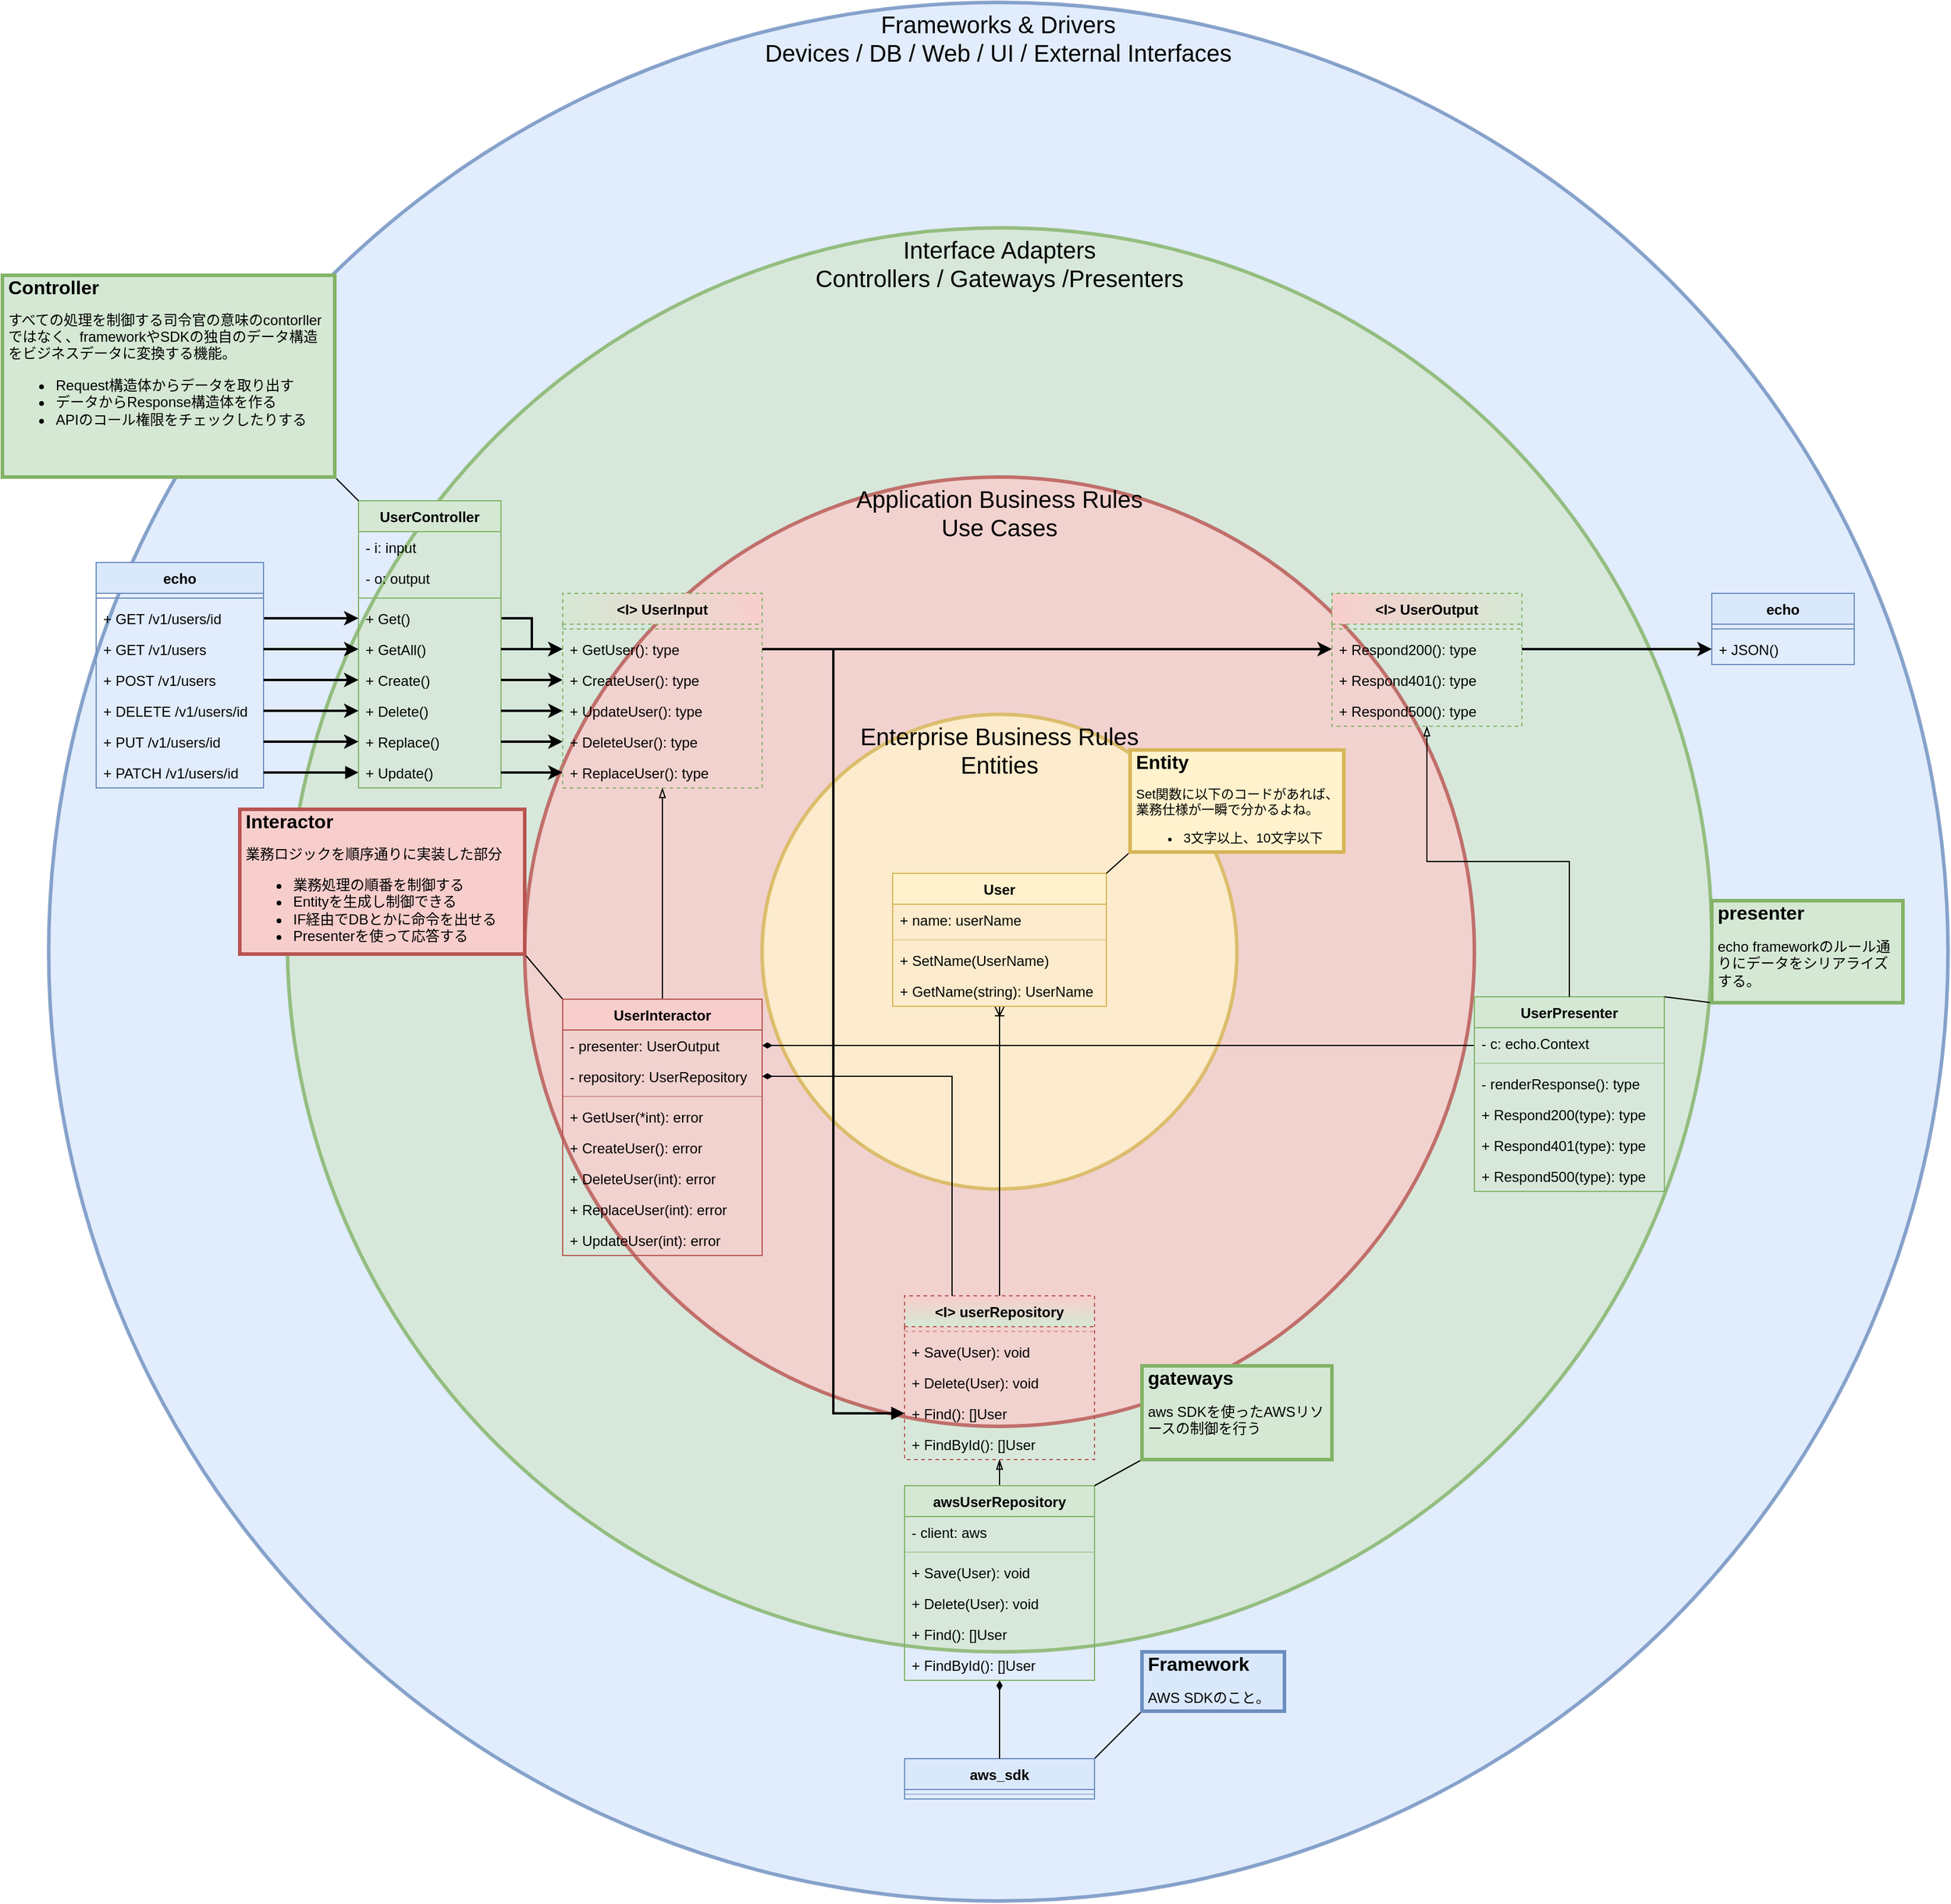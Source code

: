 <mxfile version="20.3.0" type="device"><diagram id="x9Rz-GQghWAQ8cmaq2Ql" name="ページ1"><mxGraphModel dx="3292" dy="2599" grid="1" gridSize="10" guides="1" tooltips="1" connect="1" arrows="1" fold="1" page="1" pageScale="1" pageWidth="827" pageHeight="1169" math="0" shadow="0"><root><mxCell id="0"/><mxCell id="1" parent="0"/><mxCell id="05rT-dvhEbyt8NfSMXL5-1" value="Frameworks &amp;amp; Drivers&lt;br style=&quot;font-size: 20px;&quot;&gt;Devices /&amp;nbsp;DB /&amp;nbsp;Web /&amp;nbsp;UI /&amp;nbsp;External Interfaces" style="ellipse;whiteSpace=wrap;html=1;aspect=fixed;fillColor=#dae8fc;strokeColor=#6c8ebf;perimeterSpacing=1;strokeWidth=3;verticalAlign=top;opacity=80;fontSize=20;" parent="1" vertex="1"><mxGeometry x="-81" y="-200" width="1600" height="1600" as="geometry"/></mxCell><mxCell id="05rT-dvhEbyt8NfSMXL5-3" value="Interface Adapters&lt;br style=&quot;font-size: 20px;&quot;&gt;Controllers /&amp;nbsp;Gateways /Presenters&lt;br style=&quot;font-size: 20px;&quot;&gt;&lt;h1 style=&quot;text-align: left; font-size: 20px;&quot;&gt;&lt;/h1&gt;" style="ellipse;html=1;aspect=fixed;fillColor=#d5e8d4;strokeColor=#82b366;perimeterSpacing=1;strokeWidth=3;verticalAlign=top;opacity=80;fontSize=20;whiteSpace=wrap;" parent="1" vertex="1"><mxGeometry x="120" y="-10" width="1200" height="1200" as="geometry"/></mxCell><mxCell id="05rT-dvhEbyt8NfSMXL5-4" value="Application Business Rules&lt;br style=&quot;font-size: 20px;&quot;&gt;Use Cases" style="ellipse;html=1;aspect=fixed;fillColor=#f8cecc;strokeColor=#b85450;perimeterSpacing=1;strokeWidth=3;verticalAlign=top;opacity=80;fontSize=20;whiteSpace=wrap;" parent="1" vertex="1"><mxGeometry x="320" y="200" width="800" height="800" as="geometry"/></mxCell><mxCell id="05rT-dvhEbyt8NfSMXL5-6" value="Enterprise Business Rules&lt;br style=&quot;font-size: 20px;&quot;&gt;Entities" style="ellipse;html=1;aspect=fixed;fillColor=#fff2cc;strokeColor=#d6b656;perimeterSpacing=1;strokeWidth=3;verticalAlign=top;opacity=80;fontSize=20;whiteSpace=wrap;" parent="1" vertex="1"><mxGeometry x="520" y="400" width="400" height="400" as="geometry"/></mxCell><mxCell id="05rT-dvhEbyt8NfSMXL5-31" style="edgeStyle=orthogonalEdgeStyle;rounded=0;orthogonalLoop=1;jettySize=auto;html=1;exitX=1;exitY=0.5;exitDx=0;exitDy=0;strokeWidth=2;entryX=0;entryY=0.5;entryDx=0;entryDy=0;" parent="1" source="05rT-dvhEbyt8NfSMXL5-76" target="05rT-dvhEbyt8NfSMXL5-87" edge="1"><mxGeometry relative="1" as="geometry"><mxPoint x="360" y="414" as="targetPoint"/></mxGeometry></mxCell><mxCell id="05rT-dvhEbyt8NfSMXL5-11" value="UserController" style="swimlane;fontStyle=1;align=center;verticalAlign=top;childLayout=stackLayout;horizontal=1;startSize=26;horizontalStack=0;resizeParent=1;resizeParentMax=0;resizeLast=0;collapsible=1;marginBottom=0;strokeWidth=1;fillColor=#d5e8d4;strokeColor=#82b366;" parent="1" vertex="1"><mxGeometry x="180" y="220" width="120" height="242" as="geometry"/></mxCell><mxCell id="05rT-dvhEbyt8NfSMXL5-116" value="- i: input" style="text;strokeColor=none;fillColor=none;align=left;verticalAlign=top;spacingLeft=4;spacingRight=4;overflow=hidden;rotatable=0;points=[[0,0.5],[1,0.5]];portConstraint=eastwest;strokeWidth=3;" parent="05rT-dvhEbyt8NfSMXL5-11" vertex="1"><mxGeometry y="26" width="120" height="26" as="geometry"/></mxCell><mxCell id="05rT-dvhEbyt8NfSMXL5-122" value="- o: output" style="text;strokeColor=none;fillColor=none;align=left;verticalAlign=top;spacingLeft=4;spacingRight=4;overflow=hidden;rotatable=0;points=[[0,0.5],[1,0.5]];portConstraint=eastwest;strokeWidth=3;" parent="05rT-dvhEbyt8NfSMXL5-11" vertex="1"><mxGeometry y="52" width="120" height="26" as="geometry"/></mxCell><mxCell id="05rT-dvhEbyt8NfSMXL5-13" value="" style="line;strokeWidth=1;fillColor=none;align=left;verticalAlign=middle;spacingTop=-1;spacingLeft=3;spacingRight=3;rotatable=0;labelPosition=right;points=[];portConstraint=eastwest;strokeColor=inherit;" parent="05rT-dvhEbyt8NfSMXL5-11" vertex="1"><mxGeometry y="78" width="120" height="8" as="geometry"/></mxCell><mxCell id="05rT-dvhEbyt8NfSMXL5-76" value="+ Get()" style="text;strokeColor=none;fillColor=none;align=left;verticalAlign=top;spacingLeft=4;spacingRight=4;overflow=hidden;rotatable=0;points=[[0,0.5],[1,0.5]];portConstraint=eastwest;strokeWidth=3;" parent="05rT-dvhEbyt8NfSMXL5-11" vertex="1"><mxGeometry y="86" width="120" height="26" as="geometry"/></mxCell><mxCell id="05rT-dvhEbyt8NfSMXL5-170" value="+ GetAll()" style="text;strokeColor=none;fillColor=none;align=left;verticalAlign=top;spacingLeft=4;spacingRight=4;overflow=hidden;rotatable=0;points=[[0,0.5],[1,0.5]];portConstraint=eastwest;strokeWidth=3;" parent="05rT-dvhEbyt8NfSMXL5-11" vertex="1"><mxGeometry y="112" width="120" height="26" as="geometry"/></mxCell><mxCell id="05rT-dvhEbyt8NfSMXL5-77" value="+ Create()" style="text;strokeColor=none;fillColor=none;align=left;verticalAlign=top;spacingLeft=4;spacingRight=4;overflow=hidden;rotatable=0;points=[[0,0.5],[1,0.5]];portConstraint=eastwest;strokeWidth=3;" parent="05rT-dvhEbyt8NfSMXL5-11" vertex="1"><mxGeometry y="138" width="120" height="26" as="geometry"/></mxCell><mxCell id="05rT-dvhEbyt8NfSMXL5-161" value="+ Delete()" style="text;strokeColor=none;fillColor=none;align=left;verticalAlign=top;spacingLeft=4;spacingRight=4;overflow=hidden;rotatable=0;points=[[0,0.5],[1,0.5]];portConstraint=eastwest;strokeWidth=3;" parent="05rT-dvhEbyt8NfSMXL5-11" vertex="1"><mxGeometry y="164" width="120" height="26" as="geometry"/></mxCell><mxCell id="05rT-dvhEbyt8NfSMXL5-166" value="+ Replace()" style="text;strokeColor=none;fillColor=none;align=left;verticalAlign=top;spacingLeft=4;spacingRight=4;overflow=hidden;rotatable=0;points=[[0,0.5],[1,0.5]];portConstraint=eastwest;strokeWidth=3;" parent="05rT-dvhEbyt8NfSMXL5-11" vertex="1"><mxGeometry y="190" width="120" height="26" as="geometry"/></mxCell><mxCell id="05rT-dvhEbyt8NfSMXL5-167" value="+ Update()" style="text;strokeColor=none;fillColor=none;align=left;verticalAlign=top;spacingLeft=4;spacingRight=4;overflow=hidden;rotatable=0;points=[[0,0.5],[1,0.5]];portConstraint=eastwest;strokeWidth=3;" parent="05rT-dvhEbyt8NfSMXL5-11" vertex="1"><mxGeometry y="216" width="120" height="26" as="geometry"/></mxCell><mxCell id="05rT-dvhEbyt8NfSMXL5-32" style="edgeStyle=orthogonalEdgeStyle;rounded=0;orthogonalLoop=1;jettySize=auto;html=1;exitX=1;exitY=0.5;exitDx=0;exitDy=0;entryX=0;entryY=0.5;entryDx=0;entryDy=0;strokeWidth=2;" parent="1" source="05rT-dvhEbyt8NfSMXL5-75" target="05rT-dvhEbyt8NfSMXL5-76" edge="1"><mxGeometry relative="1" as="geometry"><mxPoint x="150" y="397" as="targetPoint"/></mxGeometry></mxCell><mxCell id="05rT-dvhEbyt8NfSMXL5-15" value="echo" style="swimlane;fontStyle=1;align=center;verticalAlign=top;childLayout=stackLayout;horizontal=1;startSize=26;horizontalStack=0;resizeParent=1;resizeParentMax=0;resizeLast=0;collapsible=1;marginBottom=0;strokeWidth=1;fillColor=#dae8fc;strokeColor=#6c8ebf;" parent="1" vertex="1"><mxGeometry x="-41" y="272" width="141" height="190" as="geometry"/></mxCell><mxCell id="05rT-dvhEbyt8NfSMXL5-16" value="" style="line;strokeWidth=1;fillColor=none;align=left;verticalAlign=middle;spacingTop=-1;spacingLeft=3;spacingRight=3;rotatable=0;labelPosition=right;points=[];portConstraint=eastwest;strokeColor=inherit;" parent="05rT-dvhEbyt8NfSMXL5-15" vertex="1"><mxGeometry y="26" width="141" height="8" as="geometry"/></mxCell><mxCell id="05rT-dvhEbyt8NfSMXL5-75" value="+ GET /v1/users/id" style="text;align=left;verticalAlign=top;spacingLeft=4;spacingRight=4;overflow=hidden;rotatable=0;points=[[0,0.5],[1,0.5]];portConstraint=eastwest;strokeWidth=3;fillColor=none;" parent="05rT-dvhEbyt8NfSMXL5-15" vertex="1"><mxGeometry y="34" width="141" height="26" as="geometry"/></mxCell><mxCell id="05rT-dvhEbyt8NfSMXL5-169" value="+ GET /v1/users" style="text;strokeColor=none;fillColor=none;align=left;verticalAlign=top;spacingLeft=4;spacingRight=4;overflow=hidden;rotatable=0;points=[[0,0.5],[1,0.5]];portConstraint=eastwest;strokeWidth=3;" parent="05rT-dvhEbyt8NfSMXL5-15" vertex="1"><mxGeometry y="60" width="141" height="26" as="geometry"/></mxCell><mxCell id="05rT-dvhEbyt8NfSMXL5-172" value="+ POST /v1/users" style="text;strokeColor=none;fillColor=none;align=left;verticalAlign=top;spacingLeft=4;spacingRight=4;overflow=hidden;rotatable=0;points=[[0,0.5],[1,0.5]];portConstraint=eastwest;strokeWidth=3;" parent="05rT-dvhEbyt8NfSMXL5-15" vertex="1"><mxGeometry y="86" width="141" height="26" as="geometry"/></mxCell><mxCell id="05rT-dvhEbyt8NfSMXL5-175" value="+ DELETE /v1/users/id" style="text;strokeColor=none;fillColor=none;align=left;verticalAlign=top;spacingLeft=4;spacingRight=4;overflow=hidden;rotatable=0;points=[[0,0.5],[1,0.5]];portConstraint=eastwest;strokeWidth=3;" parent="05rT-dvhEbyt8NfSMXL5-15" vertex="1"><mxGeometry y="112" width="141" height="26" as="geometry"/></mxCell><mxCell id="05rT-dvhEbyt8NfSMXL5-168" value="+ PUT /v1/users/id" style="text;strokeColor=none;fillColor=none;align=left;verticalAlign=top;spacingLeft=4;spacingRight=4;overflow=hidden;rotatable=0;points=[[0,0.5],[1,0.5]];portConstraint=eastwest;strokeWidth=3;" parent="05rT-dvhEbyt8NfSMXL5-15" vertex="1"><mxGeometry y="138" width="141" height="26" as="geometry"/></mxCell><mxCell id="05rT-dvhEbyt8NfSMXL5-74" value="+ PATCH /v1/users/id" style="text;strokeColor=none;fillColor=none;align=left;verticalAlign=top;spacingLeft=4;spacingRight=4;overflow=hidden;rotatable=0;points=[[0,0.5],[1,0.5]];portConstraint=eastwest;strokeWidth=3;" parent="05rT-dvhEbyt8NfSMXL5-15" vertex="1"><mxGeometry y="164" width="141" height="26" as="geometry"/></mxCell><mxCell id="96Ly3cICWWFecaVABTzH-3" style="edgeStyle=orthogonalEdgeStyle;rounded=0;orthogonalLoop=1;jettySize=auto;html=1;fontSize=12;endArrow=none;endFill=0;startArrow=ERoneToMany;startFill=0;" edge="1" parent="1" source="05rT-dvhEbyt8NfSMXL5-33" target="05rT-dvhEbyt8NfSMXL5-110"><mxGeometry relative="1" as="geometry"/></mxCell><mxCell id="05rT-dvhEbyt8NfSMXL5-33" value="User" style="swimlane;fontStyle=1;align=center;verticalAlign=top;childLayout=stackLayout;horizontal=1;startSize=26;horizontalStack=0;resizeParent=1;resizeParentMax=0;resizeLast=0;collapsible=1;marginBottom=0;strokeWidth=1;fillColor=#fff2cc;strokeColor=#d6b656;" parent="1" vertex="1"><mxGeometry x="630" y="534" width="180" height="112" as="geometry"/></mxCell><mxCell id="05rT-dvhEbyt8NfSMXL5-34" value="+ name: userName" style="text;strokeColor=none;fillColor=none;align=left;verticalAlign=top;spacingLeft=4;spacingRight=4;overflow=hidden;rotatable=0;points=[[0,0.5],[1,0.5]];portConstraint=eastwest;strokeWidth=3;opacity=50;" parent="05rT-dvhEbyt8NfSMXL5-33" vertex="1"><mxGeometry y="26" width="180" height="26" as="geometry"/></mxCell><mxCell id="05rT-dvhEbyt8NfSMXL5-36" value="" style="line;strokeWidth=1;fillColor=none;align=left;verticalAlign=middle;spacingTop=-1;spacingLeft=3;spacingRight=3;rotatable=0;labelPosition=right;points=[];portConstraint=eastwest;strokeColor=inherit;opacity=50;" parent="05rT-dvhEbyt8NfSMXL5-33" vertex="1"><mxGeometry y="52" width="180" height="8" as="geometry"/></mxCell><mxCell id="05rT-dvhEbyt8NfSMXL5-37" value="+ SetName(UserName)" style="text;strokeColor=none;fillColor=none;align=left;verticalAlign=top;spacingLeft=4;spacingRight=4;overflow=hidden;rotatable=0;points=[[0,0.5],[1,0.5]];portConstraint=eastwest;strokeWidth=3;opacity=50;" parent="05rT-dvhEbyt8NfSMXL5-33" vertex="1"><mxGeometry y="60" width="180" height="26" as="geometry"/></mxCell><mxCell id="05rT-dvhEbyt8NfSMXL5-38" value="+ GetName(string): UserName" style="text;strokeColor=none;fillColor=none;align=left;verticalAlign=top;spacingLeft=4;spacingRight=4;overflow=hidden;rotatable=0;points=[[0,0.5],[1,0.5]];portConstraint=eastwest;strokeWidth=3;opacity=50;" parent="05rT-dvhEbyt8NfSMXL5-33" vertex="1"><mxGeometry y="86" width="180" height="26" as="geometry"/></mxCell><mxCell id="05rT-dvhEbyt8NfSMXL5-231" style="edgeStyle=none;rounded=0;orthogonalLoop=1;jettySize=auto;html=1;exitX=1;exitY=0;exitDx=0;exitDy=0;entryX=0;entryY=1;entryDx=0;entryDy=0;strokeWidth=1;startArrow=none;startFill=0;endArrow=none;endFill=0;" parent="1" source="05rT-dvhEbyt8NfSMXL5-48" target="05rT-dvhEbyt8NfSMXL5-230" edge="1"><mxGeometry relative="1" as="geometry"/></mxCell><mxCell id="05rT-dvhEbyt8NfSMXL5-48" value="aws_sdk" style="swimlane;fontStyle=1;align=center;verticalAlign=top;childLayout=stackLayout;horizontal=1;startSize=26;horizontalStack=0;resizeParent=1;resizeParentMax=0;resizeLast=0;collapsible=1;marginBottom=0;strokeWidth=1;fillColor=#dae8fc;strokeColor=#6c8ebf;" parent="1" vertex="1"><mxGeometry x="640" y="1280" width="160" height="34" as="geometry"/></mxCell><mxCell id="05rT-dvhEbyt8NfSMXL5-49" value="" style="line;strokeWidth=1;fillColor=none;align=left;verticalAlign=middle;spacingTop=-1;spacingLeft=3;spacingRight=3;rotatable=0;labelPosition=right;points=[];portConstraint=eastwest;strokeColor=inherit;opacity=50;" parent="05rT-dvhEbyt8NfSMXL5-48" vertex="1"><mxGeometry y="26" width="160" height="8" as="geometry"/></mxCell><mxCell id="05rT-dvhEbyt8NfSMXL5-70" value="" style="edgeStyle=orthogonalEdgeStyle;rounded=0;orthogonalLoop=1;jettySize=auto;html=1;exitX=0;exitY=0.25;exitDx=0;exitDy=0;strokeWidth=1;endArrow=diamondThin;endFill=1;entryX=1;entryY=0.5;entryDx=0;entryDy=0;" parent="1" source="05rT-dvhEbyt8NfSMXL5-65" target="05rT-dvhEbyt8NfSMXL5-100" edge="1"><mxGeometry relative="1" as="geometry"><mxPoint x="518.5" y="669.029" as="targetPoint"/></mxGeometry></mxCell><mxCell id="05rT-dvhEbyt8NfSMXL5-65" value="UserPresenter" style="swimlane;fontStyle=1;align=center;verticalAlign=top;childLayout=stackLayout;horizontal=1;startSize=26;horizontalStack=0;resizeParent=1;resizeParentMax=0;resizeLast=0;collapsible=1;marginBottom=0;strokeWidth=1;fillColor=#d5e8d4;strokeColor=#82b366;" parent="1" vertex="1"><mxGeometry x="1120" y="638" width="160" height="164" as="geometry"><mxRectangle x="360" y="546" width="120" height="30" as="alternateBounds"/></mxGeometry></mxCell><mxCell id="05rT-dvhEbyt8NfSMXL5-134" value="- c: echo.Context" style="text;strokeColor=none;fillColor=none;align=left;verticalAlign=top;spacingLeft=4;spacingRight=4;overflow=hidden;rotatable=0;points=[[0,0.5],[1,0.5]];portConstraint=eastwest;dashed=1;strokeWidth=3;opacity=50;" parent="05rT-dvhEbyt8NfSMXL5-65" vertex="1"><mxGeometry y="26" width="160" height="26" as="geometry"/></mxCell><mxCell id="05rT-dvhEbyt8NfSMXL5-67" value="" style="line;strokeWidth=1;fillColor=none;align=left;verticalAlign=middle;spacingTop=-1;spacingLeft=3;spacingRight=3;rotatable=0;labelPosition=right;points=[];portConstraint=eastwest;strokeColor=inherit;opacity=50;" parent="05rT-dvhEbyt8NfSMXL5-65" vertex="1"><mxGeometry y="52" width="160" height="8" as="geometry"/></mxCell><mxCell id="05rT-dvhEbyt8NfSMXL5-135" value="- renderResponse(): type" style="text;strokeColor=none;fillColor=none;align=left;verticalAlign=top;spacingLeft=4;spacingRight=4;overflow=hidden;rotatable=0;points=[[0,0.5],[1,0.5]];portConstraint=eastwest;dashed=1;strokeWidth=3;opacity=50;" parent="05rT-dvhEbyt8NfSMXL5-65" vertex="1"><mxGeometry y="60" width="160" height="26" as="geometry"/></mxCell><mxCell id="05rT-dvhEbyt8NfSMXL5-68" value="+ Respond200(type): type" style="text;strokeColor=none;fillColor=none;align=left;verticalAlign=top;spacingLeft=4;spacingRight=4;overflow=hidden;rotatable=0;points=[[0,0.5],[1,0.5]];portConstraint=eastwest;strokeWidth=3;opacity=50;" parent="05rT-dvhEbyt8NfSMXL5-65" vertex="1"><mxGeometry y="86" width="160" height="26" as="geometry"/></mxCell><mxCell id="05rT-dvhEbyt8NfSMXL5-126" value="+ Respond401(type): type" style="text;strokeColor=none;fillColor=none;align=left;verticalAlign=top;spacingLeft=4;spacingRight=4;overflow=hidden;rotatable=0;points=[[0,0.5],[1,0.5]];portConstraint=eastwest;strokeWidth=3;opacity=50;" parent="05rT-dvhEbyt8NfSMXL5-65" vertex="1"><mxGeometry y="112" width="160" height="26" as="geometry"/></mxCell><mxCell id="05rT-dvhEbyt8NfSMXL5-127" value="+ Respond500(type): type" style="text;strokeColor=none;fillColor=none;align=left;verticalAlign=top;spacingLeft=4;spacingRight=4;overflow=hidden;rotatable=0;points=[[0,0.5],[1,0.5]];portConstraint=eastwest;strokeWidth=3;opacity=50;" parent="05rT-dvhEbyt8NfSMXL5-65" vertex="1"><mxGeometry y="138" width="160" height="26" as="geometry"/></mxCell><mxCell id="05rT-dvhEbyt8NfSMXL5-78" style="edgeStyle=orthogonalEdgeStyle;rounded=0;orthogonalLoop=1;jettySize=auto;html=1;exitX=1;exitY=0.5;exitDx=0;exitDy=0;strokeWidth=2;endArrow=block;endFill=1;entryX=0;entryY=0.5;entryDx=0;entryDy=0;" parent="1" source="05rT-dvhEbyt8NfSMXL5-74" target="05rT-dvhEbyt8NfSMXL5-167" edge="1"><mxGeometry relative="1" as="geometry"><mxPoint x="150" y="423" as="targetPoint"/></mxGeometry></mxCell><mxCell id="05rT-dvhEbyt8NfSMXL5-80" style="edgeStyle=orthogonalEdgeStyle;rounded=0;orthogonalLoop=1;jettySize=auto;html=1;exitX=1;exitY=0.5;exitDx=0;exitDy=0;entryX=0;entryY=0.5;entryDx=0;entryDy=0;strokeWidth=2;endArrow=classic;endFill=1;" parent="1" source="05rT-dvhEbyt8NfSMXL5-166" target="05rT-dvhEbyt8NfSMXL5-89" edge="1"><mxGeometry relative="1" as="geometry"><mxPoint x="360" y="414" as="targetPoint"/></mxGeometry></mxCell><mxCell id="05rT-dvhEbyt8NfSMXL5-109" value="" style="edgeStyle=orthogonalEdgeStyle;rounded=0;orthogonalLoop=1;jettySize=auto;html=1;exitX=0.5;exitY=1;exitDx=0;exitDy=0;entryX=0.5;entryY=0;entryDx=0;entryDy=0;strokeWidth=1;endArrow=none;endFill=0;startArrow=blockThin;startFill=0;" parent="1" source="05rT-dvhEbyt8NfSMXL5-84" target="05rT-dvhEbyt8NfSMXL5-94" edge="1"><mxGeometry relative="1" as="geometry"/></mxCell><mxCell id="05rT-dvhEbyt8NfSMXL5-84" value="&lt;I&gt; UserInput" style="swimlane;fontStyle=1;align=center;verticalAlign=top;childLayout=stackLayout;horizontal=1;startSize=26;horizontalStack=0;resizeParent=1;resizeParentMax=0;resizeLast=0;collapsible=1;marginBottom=0;dashed=1;strokeColor=#82b366;strokeWidth=1;fillColor=#d5e8d4;gradientColor=#F8CECC;swimlaneFillColor=none;gradientDirection=east;glass=0;swimlaneLine=1;" parent="1" vertex="1"><mxGeometry x="352" y="298" width="168" height="164" as="geometry"/></mxCell><mxCell id="05rT-dvhEbyt8NfSMXL5-86" value="" style="line;strokeWidth=1;fillColor=none;align=left;verticalAlign=middle;spacingTop=-1;spacingLeft=3;spacingRight=3;rotatable=0;labelPosition=right;points=[];portConstraint=eastwest;strokeColor=inherit;dashed=1;" parent="05rT-dvhEbyt8NfSMXL5-84" vertex="1"><mxGeometry y="26" width="168" height="8" as="geometry"/></mxCell><mxCell id="05rT-dvhEbyt8NfSMXL5-87" value="+ GetUser(): type" style="text;strokeColor=none;fillColor=none;align=left;verticalAlign=top;spacingLeft=4;spacingRight=4;overflow=hidden;rotatable=0;points=[[0,0.5],[1,0.5]];portConstraint=eastwest;dashed=1;strokeWidth=3;" parent="05rT-dvhEbyt8NfSMXL5-84" vertex="1"><mxGeometry y="34" width="168" height="26" as="geometry"/></mxCell><mxCell id="05rT-dvhEbyt8NfSMXL5-207" value="+ CreateUser(): type" style="text;strokeColor=none;fillColor=none;align=left;verticalAlign=top;spacingLeft=4;spacingRight=4;overflow=hidden;rotatable=0;points=[[0,0.5],[1,0.5]];portConstraint=eastwest;dashed=1;strokeWidth=3;" parent="05rT-dvhEbyt8NfSMXL5-84" vertex="1"><mxGeometry y="60" width="168" height="26" as="geometry"/></mxCell><mxCell id="05rT-dvhEbyt8NfSMXL5-88" value="+ UpdateUser(): type" style="text;strokeColor=none;fillColor=none;align=left;verticalAlign=top;spacingLeft=4;spacingRight=4;overflow=hidden;rotatable=0;points=[[0,0.5],[1,0.5]];portConstraint=eastwest;dashed=1;strokeWidth=3;" parent="05rT-dvhEbyt8NfSMXL5-84" vertex="1"><mxGeometry y="86" width="168" height="26" as="geometry"/></mxCell><mxCell id="05rT-dvhEbyt8NfSMXL5-89" value="+ DeleteUser(): type" style="text;strokeColor=none;fillColor=none;align=left;verticalAlign=top;spacingLeft=4;spacingRight=4;overflow=hidden;rotatable=0;points=[[0,0.5],[1,0.5]];portConstraint=eastwest;dashed=1;strokeWidth=3;" parent="05rT-dvhEbyt8NfSMXL5-84" vertex="1"><mxGeometry y="112" width="168" height="26" as="geometry"/></mxCell><mxCell id="05rT-dvhEbyt8NfSMXL5-90" value="+ ReplaceUser(): type" style="text;strokeColor=none;fillColor=none;align=left;verticalAlign=top;spacingLeft=4;spacingRight=4;overflow=hidden;rotatable=0;points=[[0,0.5],[1,0.5]];portConstraint=eastwest;dashed=1;strokeWidth=3;" parent="05rT-dvhEbyt8NfSMXL5-84" vertex="1"><mxGeometry y="138" width="168" height="26" as="geometry"/></mxCell><mxCell id="05rT-dvhEbyt8NfSMXL5-227" style="edgeStyle=none;rounded=0;orthogonalLoop=1;jettySize=auto;html=1;exitX=0;exitY=0;exitDx=0;exitDy=0;strokeWidth=1;startArrow=none;startFill=0;endArrow=none;endFill=0;entryX=1;entryY=1;entryDx=0;entryDy=0;" parent="1" source="05rT-dvhEbyt8NfSMXL5-94" target="05rT-dvhEbyt8NfSMXL5-226" edge="1"><mxGeometry relative="1" as="geometry"/></mxCell><mxCell id="05rT-dvhEbyt8NfSMXL5-94" value="UserInteractor" style="swimlane;fontStyle=1;align=center;verticalAlign=top;childLayout=stackLayout;horizontal=1;startSize=26;horizontalStack=0;resizeParent=1;resizeParentMax=0;resizeLast=0;collapsible=1;marginBottom=0;strokeColor=#b85450;strokeWidth=1;fillColor=#f8cecc;" parent="1" vertex="1"><mxGeometry x="352" y="640" width="168" height="216" as="geometry"/></mxCell><mxCell id="05rT-dvhEbyt8NfSMXL5-100" value="- presenter: UserOutput" style="text;strokeColor=none;fillColor=none;align=left;verticalAlign=top;spacingLeft=4;spacingRight=4;overflow=hidden;rotatable=0;points=[[0,0.5],[1,0.5]];portConstraint=eastwest;dashed=1;strokeWidth=3;opacity=50;" parent="05rT-dvhEbyt8NfSMXL5-94" vertex="1"><mxGeometry y="26" width="168" height="26" as="geometry"/></mxCell><mxCell id="05rT-dvhEbyt8NfSMXL5-186" value="- repository: UserRepository" style="text;strokeColor=none;fillColor=none;align=left;verticalAlign=top;spacingLeft=4;spacingRight=4;overflow=hidden;rotatable=0;points=[[0,0.5],[1,0.5]];portConstraint=eastwest;dashed=1;strokeWidth=3;opacity=50;" parent="05rT-dvhEbyt8NfSMXL5-94" vertex="1"><mxGeometry y="52" width="168" height="26" as="geometry"/></mxCell><mxCell id="05rT-dvhEbyt8NfSMXL5-95" value="" style="line;strokeWidth=1;fillColor=none;align=left;verticalAlign=middle;spacingTop=-1;spacingLeft=3;spacingRight=3;rotatable=0;labelPosition=right;points=[];portConstraint=eastwest;strokeColor=inherit;opacity=50;" parent="05rT-dvhEbyt8NfSMXL5-94" vertex="1"><mxGeometry y="78" width="168" height="8" as="geometry"/></mxCell><mxCell id="05rT-dvhEbyt8NfSMXL5-96" value="+ GetUser(*int): error" style="text;strokeColor=none;fillColor=none;align=left;verticalAlign=top;spacingLeft=4;spacingRight=4;overflow=hidden;rotatable=0;points=[[0,0.5],[1,0.5]];portConstraint=eastwest;dashed=1;strokeWidth=3;opacity=50;" parent="05rT-dvhEbyt8NfSMXL5-94" vertex="1"><mxGeometry y="86" width="168" height="26" as="geometry"/></mxCell><mxCell id="05rT-dvhEbyt8NfSMXL5-98" value="+ CreateUser(): error" style="text;strokeColor=none;fillColor=none;align=left;verticalAlign=top;spacingLeft=4;spacingRight=4;overflow=hidden;rotatable=0;points=[[0,0.5],[1,0.5]];portConstraint=eastwest;dashed=1;strokeWidth=3;opacity=50;" parent="05rT-dvhEbyt8NfSMXL5-94" vertex="1"><mxGeometry y="112" width="168" height="26" as="geometry"/></mxCell><mxCell id="05rT-dvhEbyt8NfSMXL5-97" value="+ DeleteUser(int): error" style="text;strokeColor=none;fillColor=none;align=left;verticalAlign=top;spacingLeft=4;spacingRight=4;overflow=hidden;rotatable=0;points=[[0,0.5],[1,0.5]];portConstraint=eastwest;dashed=1;strokeWidth=3;opacity=50;" parent="05rT-dvhEbyt8NfSMXL5-94" vertex="1"><mxGeometry y="138" width="168" height="26" as="geometry"/></mxCell><mxCell id="05rT-dvhEbyt8NfSMXL5-99" value="+ ReplaceUser(int): error" style="text;strokeColor=none;fillColor=none;align=left;verticalAlign=top;spacingLeft=4;spacingRight=4;overflow=hidden;rotatable=0;points=[[0,0.5],[1,0.5]];portConstraint=eastwest;dashed=1;strokeWidth=3;opacity=50;" parent="05rT-dvhEbyt8NfSMXL5-94" vertex="1"><mxGeometry y="164" width="168" height="26" as="geometry"/></mxCell><mxCell id="05rT-dvhEbyt8NfSMXL5-164" value="+ UpdateUser(int): error" style="text;strokeColor=none;fillColor=none;align=left;verticalAlign=top;spacingLeft=4;spacingRight=4;overflow=hidden;rotatable=0;points=[[0,0.5],[1,0.5]];portConstraint=eastwest;dashed=1;strokeWidth=3;opacity=50;" parent="05rT-dvhEbyt8NfSMXL5-94" vertex="1"><mxGeometry y="190" width="168" height="26" as="geometry"/></mxCell><mxCell id="05rT-dvhEbyt8NfSMXL5-211" value="" style="edgeStyle=orthogonalEdgeStyle;rounded=0;orthogonalLoop=1;jettySize=auto;html=1;strokeWidth=1;startArrow=blockThin;startFill=0;endArrow=none;endFill=0;" parent="1" source="05rT-dvhEbyt8NfSMXL5-102" target="05rT-dvhEbyt8NfSMXL5-65" edge="1"><mxGeometry relative="1" as="geometry"/></mxCell><mxCell id="05rT-dvhEbyt8NfSMXL5-102" value="&lt;I&gt; UserOutput" style="swimlane;fontStyle=1;align=center;verticalAlign=top;childLayout=stackLayout;horizontal=1;startSize=26;horizontalStack=0;resizeParent=1;resizeParentMax=0;resizeLast=0;collapsible=1;marginBottom=0;dashed=1;strokeColor=#82b366;strokeWidth=1;fillColor=#d5e8d4;gradientColor=#F8CECC;gradientDirection=west;" parent="1" vertex="1"><mxGeometry x="1000" y="298" width="160" height="112" as="geometry"/></mxCell><mxCell id="05rT-dvhEbyt8NfSMXL5-103" value="" style="line;strokeWidth=1;fillColor=none;align=left;verticalAlign=middle;spacingTop=-1;spacingLeft=3;spacingRight=3;rotatable=0;labelPosition=right;points=[];portConstraint=eastwest;strokeColor=inherit;dashed=1;" parent="05rT-dvhEbyt8NfSMXL5-102" vertex="1"><mxGeometry y="26" width="160" height="8" as="geometry"/></mxCell><mxCell id="05rT-dvhEbyt8NfSMXL5-105" value="+ Respond200(): type" style="text;strokeColor=none;fillColor=none;align=left;verticalAlign=top;spacingLeft=4;spacingRight=4;overflow=hidden;rotatable=0;points=[[0,0.5],[1,0.5]];portConstraint=eastwest;dashed=1;strokeWidth=3;" parent="05rT-dvhEbyt8NfSMXL5-102" vertex="1"><mxGeometry y="34" width="160" height="26" as="geometry"/></mxCell><mxCell id="05rT-dvhEbyt8NfSMXL5-123" value="+ Respond401(): type" style="text;strokeColor=none;fillColor=none;align=left;verticalAlign=top;spacingLeft=4;spacingRight=4;overflow=hidden;rotatable=0;points=[[0,0.5],[1,0.5]];portConstraint=eastwest;dashed=1;strokeWidth=3;" parent="05rT-dvhEbyt8NfSMXL5-102" vertex="1"><mxGeometry y="60" width="160" height="26" as="geometry"/></mxCell><mxCell id="05rT-dvhEbyt8NfSMXL5-124" value="+ Respond500(): type" style="text;strokeColor=none;fillColor=none;align=left;verticalAlign=top;spacingLeft=4;spacingRight=4;overflow=hidden;rotatable=0;points=[[0,0.5],[1,0.5]];portConstraint=eastwest;dashed=1;strokeWidth=3;" parent="05rT-dvhEbyt8NfSMXL5-102" vertex="1"><mxGeometry y="86" width="160" height="26" as="geometry"/></mxCell><mxCell id="05rT-dvhEbyt8NfSMXL5-212" value="" style="edgeStyle=orthogonalEdgeStyle;rounded=0;orthogonalLoop=1;jettySize=auto;html=1;entryX=0.5;entryY=0;entryDx=0;entryDy=0;strokeWidth=1;startArrow=blockThin;startFill=0;endArrow=none;endFill=0;" parent="1" source="05rT-dvhEbyt8NfSMXL5-110" target="05rT-dvhEbyt8NfSMXL5-198" edge="1"><mxGeometry relative="1" as="geometry"/></mxCell><mxCell id="05rT-dvhEbyt8NfSMXL5-110" value="&lt;I&gt; userRepository" style="swimlane;fontStyle=1;align=center;verticalAlign=top;childLayout=stackLayout;horizontal=1;startSize=26;horizontalStack=0;resizeParent=1;resizeParentMax=0;resizeLast=0;collapsible=1;marginBottom=0;dashed=1;strokeColor=#b85450;strokeWidth=1;fillColor=#f8cecc;gradientColor=#D5E8D4;" parent="1" vertex="1"><mxGeometry x="640" y="890" width="160" height="138" as="geometry"/></mxCell><mxCell id="05rT-dvhEbyt8NfSMXL5-111" value="" style="line;strokeWidth=1;fillColor=none;align=left;verticalAlign=middle;spacingTop=-1;spacingLeft=3;spacingRight=3;rotatable=0;labelPosition=right;points=[];portConstraint=eastwest;strokeColor=inherit;dashed=1;opacity=50;" parent="05rT-dvhEbyt8NfSMXL5-110" vertex="1"><mxGeometry y="26" width="160" height="8" as="geometry"/></mxCell><mxCell id="05rT-dvhEbyt8NfSMXL5-112" value="+ Save(User): void" style="text;strokeColor=none;fillColor=none;align=left;verticalAlign=top;spacingLeft=4;spacingRight=4;overflow=hidden;rotatable=0;points=[[0,0.5],[1,0.5]];portConstraint=eastwest;dashed=1;strokeWidth=3;opacity=50;" parent="05rT-dvhEbyt8NfSMXL5-110" vertex="1"><mxGeometry y="34" width="160" height="26" as="geometry"/></mxCell><mxCell id="05rT-dvhEbyt8NfSMXL5-113" value="+ Delete(User): void" style="text;strokeColor=none;fillColor=none;align=left;verticalAlign=top;spacingLeft=4;spacingRight=4;overflow=hidden;rotatable=0;points=[[0,0.5],[1,0.5]];portConstraint=eastwest;dashed=1;strokeWidth=3;opacity=50;" parent="05rT-dvhEbyt8NfSMXL5-110" vertex="1"><mxGeometry y="60" width="160" height="26" as="geometry"/></mxCell><mxCell id="05rT-dvhEbyt8NfSMXL5-114" value="+ Find(): []User" style="text;strokeColor=none;fillColor=none;align=left;verticalAlign=top;spacingLeft=4;spacingRight=4;overflow=hidden;rotatable=0;points=[[0,0.5],[1,0.5]];portConstraint=eastwest;dashed=1;strokeWidth=3;opacity=50;" parent="05rT-dvhEbyt8NfSMXL5-110" vertex="1"><mxGeometry y="86" width="160" height="26" as="geometry"/></mxCell><mxCell id="05rT-dvhEbyt8NfSMXL5-115" value="+ FindById(): []User" style="text;strokeColor=none;fillColor=none;align=left;verticalAlign=top;spacingLeft=4;spacingRight=4;overflow=hidden;rotatable=0;points=[[0,0.5],[1,0.5]];portConstraint=eastwest;dashed=1;strokeWidth=3;opacity=50;" parent="05rT-dvhEbyt8NfSMXL5-110" vertex="1"><mxGeometry y="112" width="160" height="26" as="geometry"/></mxCell><mxCell id="05rT-dvhEbyt8NfSMXL5-136" value="echo" style="swimlane;fontStyle=1;align=center;verticalAlign=top;childLayout=stackLayout;horizontal=1;startSize=26;horizontalStack=0;resizeParent=1;resizeParentMax=0;resizeLast=0;collapsible=1;marginBottom=0;strokeWidth=1;fillColor=#dae8fc;strokeColor=#6c8ebf;" parent="1" vertex="1"><mxGeometry x="1320" y="298" width="120" height="60" as="geometry"/></mxCell><mxCell id="05rT-dvhEbyt8NfSMXL5-137" value="" style="line;strokeWidth=1;fillColor=none;align=left;verticalAlign=middle;spacingTop=-1;spacingLeft=3;spacingRight=3;rotatable=0;labelPosition=right;points=[];portConstraint=eastwest;strokeColor=inherit;" parent="05rT-dvhEbyt8NfSMXL5-136" vertex="1"><mxGeometry y="26" width="120" height="8" as="geometry"/></mxCell><mxCell id="05rT-dvhEbyt8NfSMXL5-138" value="+ JSON()" style="text;strokeColor=none;fillColor=none;align=left;verticalAlign=top;spacingLeft=4;spacingRight=4;overflow=hidden;rotatable=0;points=[[0,0.5],[1,0.5]];portConstraint=eastwest;strokeWidth=3;" parent="05rT-dvhEbyt8NfSMXL5-136" vertex="1"><mxGeometry y="34" width="120" height="26" as="geometry"/></mxCell><mxCell id="05rT-dvhEbyt8NfSMXL5-149" style="rounded=0;orthogonalLoop=1;jettySize=auto;html=1;exitX=0;exitY=1;exitDx=0;exitDy=0;entryX=1;entryY=0;entryDx=0;entryDy=0;strokeWidth=1;startArrow=none;startFill=0;endArrow=none;endFill=0;" parent="1" source="05rT-dvhEbyt8NfSMXL5-148" target="05rT-dvhEbyt8NfSMXL5-65" edge="1"><mxGeometry relative="1" as="geometry"/></mxCell><mxCell id="05rT-dvhEbyt8NfSMXL5-148" value="&lt;h1 style=&quot;font-size: 16px;&quot;&gt;&lt;font style=&quot;font-size: 16px;&quot;&gt;presenter&lt;/font&gt;&lt;/h1&gt;&lt;p style=&quot;&quot;&gt;&lt;font style=&quot;font-size: 12px;&quot;&gt;echo frameworkのルール通りにデータをシリアライズする。&lt;/font&gt;&lt;/p&gt;" style="text;html=1;spacing=5;spacingTop=-20;whiteSpace=wrap;overflow=hidden;rounded=0;strokeWidth=3;fillColor=#d5e8d4;strokeColor=#82b366;" parent="1" vertex="1"><mxGeometry x="1320" y="557" width="161" height="86" as="geometry"/></mxCell><mxCell id="05rT-dvhEbyt8NfSMXL5-158" style="edgeStyle=orthogonalEdgeStyle;rounded=0;orthogonalLoop=1;jettySize=auto;html=1;exitX=1;exitY=0.5;exitDx=0;exitDy=0;entryX=0;entryY=0.5;entryDx=0;entryDy=0;strokeWidth=2;startArrow=none;startFill=0;endArrow=classic;endFill=1;" parent="1" source="05rT-dvhEbyt8NfSMXL5-105" target="05rT-dvhEbyt8NfSMXL5-138" edge="1"><mxGeometry relative="1" as="geometry"/></mxCell><mxCell id="05rT-dvhEbyt8NfSMXL5-160" style="edgeStyle=orthogonalEdgeStyle;rounded=0;orthogonalLoop=1;jettySize=auto;html=1;exitX=1;exitY=0.5;exitDx=0;exitDy=0;entryX=0;entryY=0.5;entryDx=0;entryDy=0;strokeWidth=2;startArrow=none;startFill=0;endArrow=classic;endFill=1;" parent="1" source="05rT-dvhEbyt8NfSMXL5-87" target="05rT-dvhEbyt8NfSMXL5-105" edge="1"><mxGeometry relative="1" as="geometry"/></mxCell><mxCell id="05rT-dvhEbyt8NfSMXL5-162" style="edgeStyle=orthogonalEdgeStyle;rounded=0;orthogonalLoop=1;jettySize=auto;html=1;exitX=1;exitY=0.5;exitDx=0;exitDy=0;strokeWidth=2;startArrow=none;startFill=0;endArrow=classic;endFill=1;entryX=0;entryY=0.5;entryDx=0;entryDy=0;" parent="1" source="05rT-dvhEbyt8NfSMXL5-167" target="05rT-dvhEbyt8NfSMXL5-90" edge="1"><mxGeometry relative="1" as="geometry"/></mxCell><mxCell id="05rT-dvhEbyt8NfSMXL5-163" style="edgeStyle=orthogonalEdgeStyle;rounded=0;orthogonalLoop=1;jettySize=auto;html=1;exitX=1;exitY=0.5;exitDx=0;exitDy=0;strokeWidth=2;startArrow=none;startFill=0;endArrow=classic;endFill=1;entryX=0;entryY=0.5;entryDx=0;entryDy=0;" parent="1" source="05rT-dvhEbyt8NfSMXL5-77" target="05rT-dvhEbyt8NfSMXL5-207" edge="1"><mxGeometry relative="1" as="geometry"/></mxCell><mxCell id="05rT-dvhEbyt8NfSMXL5-165" style="edgeStyle=orthogonalEdgeStyle;rounded=0;orthogonalLoop=1;jettySize=auto;html=1;exitX=1;exitY=0.5;exitDx=0;exitDy=0;entryX=0;entryY=0.5;entryDx=0;entryDy=0;strokeWidth=2;startArrow=none;startFill=0;endArrow=classic;endFill=1;" parent="1" source="05rT-dvhEbyt8NfSMXL5-161" target="05rT-dvhEbyt8NfSMXL5-88" edge="1"><mxGeometry relative="1" as="geometry"/></mxCell><mxCell id="05rT-dvhEbyt8NfSMXL5-171" style="edgeStyle=orthogonalEdgeStyle;rounded=0;orthogonalLoop=1;jettySize=auto;html=1;exitX=1;exitY=0.5;exitDx=0;exitDy=0;strokeWidth=2;startArrow=none;startFill=0;endArrow=classic;endFill=1;entryX=0;entryY=0.5;entryDx=0;entryDy=0;" parent="1" source="05rT-dvhEbyt8NfSMXL5-170" target="05rT-dvhEbyt8NfSMXL5-87" edge="1"><mxGeometry relative="1" as="geometry"/></mxCell><mxCell id="05rT-dvhEbyt8NfSMXL5-173" style="edgeStyle=orthogonalEdgeStyle;rounded=0;orthogonalLoop=1;jettySize=auto;html=1;exitX=1;exitY=0.5;exitDx=0;exitDy=0;entryX=0;entryY=0.5;entryDx=0;entryDy=0;strokeWidth=2;startArrow=none;startFill=0;endArrow=classic;endFill=1;" parent="1" source="05rT-dvhEbyt8NfSMXL5-172" target="05rT-dvhEbyt8NfSMXL5-77" edge="1"><mxGeometry relative="1" as="geometry"/></mxCell><mxCell id="05rT-dvhEbyt8NfSMXL5-174" style="edgeStyle=orthogonalEdgeStyle;rounded=0;orthogonalLoop=1;jettySize=auto;html=1;exitX=1;exitY=0.5;exitDx=0;exitDy=0;entryX=0;entryY=0.5;entryDx=0;entryDy=0;strokeWidth=2;startArrow=none;startFill=0;endArrow=classic;endFill=1;" parent="1" source="05rT-dvhEbyt8NfSMXL5-168" target="05rT-dvhEbyt8NfSMXL5-166" edge="1"><mxGeometry relative="1" as="geometry"/></mxCell><mxCell id="05rT-dvhEbyt8NfSMXL5-177" style="edgeStyle=orthogonalEdgeStyle;rounded=0;orthogonalLoop=1;jettySize=auto;html=1;exitX=1;exitY=0.5;exitDx=0;exitDy=0;entryX=0;entryY=0.5;entryDx=0;entryDy=0;strokeWidth=2;startArrow=none;startFill=0;endArrow=classic;endFill=1;" parent="1" source="05rT-dvhEbyt8NfSMXL5-169" target="05rT-dvhEbyt8NfSMXL5-170" edge="1"><mxGeometry relative="1" as="geometry"/></mxCell><mxCell id="05rT-dvhEbyt8NfSMXL5-178" style="edgeStyle=orthogonalEdgeStyle;rounded=0;orthogonalLoop=1;jettySize=auto;html=1;exitX=1;exitY=0.5;exitDx=0;exitDy=0;entryX=0;entryY=0.5;entryDx=0;entryDy=0;strokeWidth=2;startArrow=none;startFill=0;endArrow=classic;endFill=1;" parent="1" source="05rT-dvhEbyt8NfSMXL5-175" target="05rT-dvhEbyt8NfSMXL5-161" edge="1"><mxGeometry relative="1" as="geometry"/></mxCell><mxCell id="05rT-dvhEbyt8NfSMXL5-214" value="" style="edgeStyle=orthogonalEdgeStyle;rounded=0;orthogonalLoop=1;jettySize=auto;html=1;entryX=0.5;entryY=0;entryDx=0;entryDy=0;strokeWidth=1;startArrow=diamondThin;startFill=1;endArrow=none;endFill=0;" parent="1" source="05rT-dvhEbyt8NfSMXL5-198" target="05rT-dvhEbyt8NfSMXL5-48" edge="1"><mxGeometry relative="1" as="geometry"/></mxCell><mxCell id="05rT-dvhEbyt8NfSMXL5-198" value="awsUserRepository" style="swimlane;fontStyle=1;align=center;verticalAlign=top;childLayout=stackLayout;horizontal=1;startSize=26;horizontalStack=0;resizeParent=1;resizeParentMax=0;resizeLast=0;collapsible=1;marginBottom=0;strokeColor=#82b366;strokeWidth=1;fillColor=#d5e8d4;" parent="1" vertex="1"><mxGeometry x="640" y="1050" width="160" height="164" as="geometry"/></mxCell><mxCell id="05rT-dvhEbyt8NfSMXL5-213" value="- client: aws" style="text;strokeColor=none;fillColor=none;align=left;verticalAlign=top;spacingLeft=4;spacingRight=4;overflow=hidden;rotatable=0;points=[[0,0.5],[1,0.5]];portConstraint=eastwest;dashed=1;strokeWidth=3;opacity=50;" parent="05rT-dvhEbyt8NfSMXL5-198" vertex="1"><mxGeometry y="26" width="160" height="26" as="geometry"/></mxCell><mxCell id="05rT-dvhEbyt8NfSMXL5-199" value="" style="line;strokeWidth=1;fillColor=none;align=left;verticalAlign=middle;spacingTop=-1;spacingLeft=3;spacingRight=3;rotatable=0;labelPosition=right;points=[];portConstraint=eastwest;strokeColor=inherit;opacity=50;" parent="05rT-dvhEbyt8NfSMXL5-198" vertex="1"><mxGeometry y="52" width="160" height="8" as="geometry"/></mxCell><mxCell id="05rT-dvhEbyt8NfSMXL5-200" value="+ Save(User): void" style="text;strokeColor=none;fillColor=none;align=left;verticalAlign=top;spacingLeft=4;spacingRight=4;overflow=hidden;rotatable=0;points=[[0,0.5],[1,0.5]];portConstraint=eastwest;dashed=1;strokeWidth=3;opacity=50;" parent="05rT-dvhEbyt8NfSMXL5-198" vertex="1"><mxGeometry y="60" width="160" height="26" as="geometry"/></mxCell><mxCell id="05rT-dvhEbyt8NfSMXL5-201" value="+ Delete(User): void" style="text;strokeColor=none;fillColor=none;align=left;verticalAlign=top;spacingLeft=4;spacingRight=4;overflow=hidden;rotatable=0;points=[[0,0.5],[1,0.5]];portConstraint=eastwest;dashed=1;strokeWidth=3;opacity=50;" parent="05rT-dvhEbyt8NfSMXL5-198" vertex="1"><mxGeometry y="86" width="160" height="26" as="geometry"/></mxCell><mxCell id="05rT-dvhEbyt8NfSMXL5-202" value="+ Find(): []User" style="text;strokeColor=none;fillColor=none;align=left;verticalAlign=top;spacingLeft=4;spacingRight=4;overflow=hidden;rotatable=0;points=[[0,0.5],[1,0.5]];portConstraint=eastwest;dashed=1;strokeWidth=3;opacity=50;" parent="05rT-dvhEbyt8NfSMXL5-198" vertex="1"><mxGeometry y="112" width="160" height="26" as="geometry"/></mxCell><mxCell id="05rT-dvhEbyt8NfSMXL5-203" value="+ FindById(): []User" style="text;strokeColor=none;fillColor=none;align=left;verticalAlign=top;spacingLeft=4;spacingRight=4;overflow=hidden;rotatable=0;points=[[0,0.5],[1,0.5]];portConstraint=eastwest;dashed=1;strokeWidth=3;opacity=50;" parent="05rT-dvhEbyt8NfSMXL5-198" vertex="1"><mxGeometry y="138" width="160" height="26" as="geometry"/></mxCell><mxCell id="05rT-dvhEbyt8NfSMXL5-223" value="" style="edgeStyle=orthogonalEdgeStyle;rounded=0;orthogonalLoop=1;jettySize=auto;html=1;exitX=1;exitY=0.5;exitDx=0;exitDy=0;entryX=0.25;entryY=0;entryDx=0;entryDy=0;strokeWidth=1;startArrow=diamondThin;startFill=1;endArrow=none;endFill=0;" parent="1" source="05rT-dvhEbyt8NfSMXL5-186" target="05rT-dvhEbyt8NfSMXL5-110" edge="1"><mxGeometry relative="1" as="geometry"/></mxCell><mxCell id="05rT-dvhEbyt8NfSMXL5-225" style="rounded=0;orthogonalLoop=1;jettySize=auto;html=1;exitX=1;exitY=1;exitDx=0;exitDy=0;entryX=0;entryY=0;entryDx=0;entryDy=0;strokeWidth=1;startArrow=none;startFill=0;endArrow=none;endFill=0;" parent="1" source="05rT-dvhEbyt8NfSMXL5-224" target="05rT-dvhEbyt8NfSMXL5-11" edge="1"><mxGeometry relative="1" as="geometry"><mxPoint x="160" y="200" as="sourcePoint"/></mxGeometry></mxCell><mxCell id="05rT-dvhEbyt8NfSMXL5-224" value="&lt;h1 style=&quot;font-size: 16px;&quot;&gt;&lt;font style=&quot;font-size: 16px;&quot;&gt;Controller&lt;/font&gt;&lt;/h1&gt;&lt;div style=&quot;&quot;&gt;&lt;font style=&quot;font-size: 12px;&quot;&gt;すべての処理を制御する司令官の意味のcontorllerではなく、frameworkやSDKの独自のデータ構造をビジネスデータに変換する機能。&lt;/font&gt;&lt;/div&gt;&lt;div style=&quot;&quot;&gt;&lt;ul&gt;&lt;li style=&quot;&quot;&gt;Request構造体からデータを取り出す&lt;/li&gt;&lt;li style=&quot;text-align: justify;&quot;&gt;データからResponse構造体を作る&lt;/li&gt;&lt;li style=&quot;text-align: justify;&quot;&gt;APIのコール権限をチェックしたりする&lt;/li&gt;&lt;/ul&gt;&lt;/div&gt;" style="text;html=1;spacing=5;spacingTop=-20;whiteSpace=wrap;overflow=hidden;rounded=0;strokeWidth=3;fillColor=#d5e8d4;strokeColor=#82b366;" parent="1" vertex="1"><mxGeometry x="-120" y="30" width="280" height="170" as="geometry"/></mxCell><mxCell id="05rT-dvhEbyt8NfSMXL5-226" value="&lt;h1 style=&quot;font-size: 16px;&quot;&gt;&lt;span style=&quot;background-color: initial;&quot;&gt;Interactor&lt;/span&gt;&lt;/h1&gt;&lt;div style=&quot;&quot;&gt;&lt;div&gt;業務ロジックを順序通りに実装した部分&lt;/div&gt;&lt;div style=&quot;&quot;&gt;&lt;ul&gt;&lt;/ul&gt;&lt;/div&gt;&lt;/div&gt;&lt;div style=&quot;&quot;&gt;&lt;ul style=&quot;&quot;&gt;&lt;li style=&quot;&quot;&gt;業務処理の順番を制御する&lt;/li&gt;&lt;li style=&quot;&quot;&gt;Entityを生成し制御できる&lt;/li&gt;&lt;li style=&quot;&quot;&gt;IF経由でDBとかに命令を出せる&lt;/li&gt;&lt;li style=&quot;&quot;&gt;Presenterを使って応答する&lt;/li&gt;&lt;/ul&gt;&lt;/div&gt;" style="text;html=1;spacing=5;spacingTop=-20;whiteSpace=wrap;overflow=hidden;rounded=0;strokeWidth=3;fillColor=#f8cecc;strokeColor=#b85450;" parent="1" vertex="1"><mxGeometry x="80" y="480" width="240" height="122" as="geometry"/></mxCell><mxCell id="05rT-dvhEbyt8NfSMXL5-229" style="edgeStyle=none;rounded=0;orthogonalLoop=1;jettySize=auto;html=1;exitX=0;exitY=1;exitDx=0;exitDy=0;entryX=1;entryY=0;entryDx=0;entryDy=0;strokeWidth=1;startArrow=none;startFill=0;endArrow=none;endFill=0;" parent="1" source="05rT-dvhEbyt8NfSMXL5-228" target="05rT-dvhEbyt8NfSMXL5-198" edge="1"><mxGeometry relative="1" as="geometry"/></mxCell><mxCell id="05rT-dvhEbyt8NfSMXL5-228" value="&lt;h1 style=&quot;font-size: 16px;&quot;&gt;&lt;font style=&quot;font-size: 16px;&quot;&gt;gateways&lt;/font&gt;&lt;/h1&gt;&lt;p style=&quot;&quot;&gt;&lt;font style=&quot;font-size: 12px;&quot;&gt;aws SDKを使ったAWSリソースの制御を行う&lt;/font&gt;&lt;/p&gt;" style="text;html=1;spacing=5;spacingTop=-20;whiteSpace=wrap;overflow=hidden;rounded=0;strokeWidth=3;fillColor=#d5e8d4;strokeColor=#82b366;" parent="1" vertex="1"><mxGeometry x="840" y="949" width="160" height="79" as="geometry"/></mxCell><mxCell id="05rT-dvhEbyt8NfSMXL5-230" value="&lt;h1 style=&quot;font-size: 16px;&quot;&gt;&lt;font style=&quot;font-size: 16px;&quot;&gt;Framework&lt;/font&gt;&lt;/h1&gt;&lt;p style=&quot;&quot;&gt;&lt;font style=&quot;font-size: 12px;&quot;&gt;AWS SDKのこと。&lt;/font&gt;&lt;/p&gt;" style="text;html=1;spacing=5;spacingTop=-20;whiteSpace=wrap;overflow=hidden;rounded=0;strokeWidth=3;fillColor=#dae8fc;strokeColor=#6c8ebf;" parent="1" vertex="1"><mxGeometry x="840" y="1190" width="120" height="50" as="geometry"/></mxCell><mxCell id="05rT-dvhEbyt8NfSMXL5-232" style="edgeStyle=orthogonalEdgeStyle;rounded=0;orthogonalLoop=1;jettySize=auto;html=1;exitX=1;exitY=0.5;exitDx=0;exitDy=0;entryX=0;entryY=0.5;entryDx=0;entryDy=0;strokeWidth=2;startArrow=none;startFill=0;endArrow=block;endFill=1;" parent="1" source="05rT-dvhEbyt8NfSMXL5-87" target="05rT-dvhEbyt8NfSMXL5-114" edge="1"><mxGeometry relative="1" as="geometry"/></mxCell><mxCell id="05rT-dvhEbyt8NfSMXL5-234" style="rounded=0;orthogonalLoop=1;jettySize=auto;html=1;exitX=0;exitY=1;exitDx=0;exitDy=0;entryX=1;entryY=0;entryDx=0;entryDy=0;strokeWidth=1;startArrow=none;startFill=0;endArrow=none;endFill=0;" parent="1" source="05rT-dvhEbyt8NfSMXL5-233" target="05rT-dvhEbyt8NfSMXL5-33" edge="1"><mxGeometry relative="1" as="geometry"><mxPoint x="882.75" y="558.0" as="targetPoint"/></mxGeometry></mxCell><mxCell id="05rT-dvhEbyt8NfSMXL5-233" value="&lt;h1 style=&quot;font-size: 16px;&quot;&gt;&lt;font style=&quot;font-size: 16px;&quot;&gt;Entity&lt;/font&gt;&lt;/h1&gt;&lt;p style=&quot;font-size: 11px;&quot;&gt;&lt;font style=&quot;font-size: 11px;&quot;&gt;Set関数に以下のコードがあれば、&lt;span style=&quot;background-color: initial;&quot;&gt;業務仕様が一瞬で分かるよね。&lt;/span&gt;&lt;/font&gt;&lt;/p&gt;&lt;div style=&quot;font-size: 11px;&quot;&gt;&lt;ul style=&quot;&quot;&gt;&lt;li style=&quot;&quot;&gt;3文字以上、10文字以下&lt;/li&gt;&lt;/ul&gt;&lt;/div&gt;" style="text;html=1;spacing=5;spacingTop=-20;whiteSpace=wrap;overflow=hidden;rounded=0;strokeWidth=3;fillColor=#fff2cc;strokeColor=#d6b656;" parent="1" vertex="1"><mxGeometry x="830" y="430" width="180" height="86" as="geometry"/></mxCell></root></mxGraphModel></diagram></mxfile>